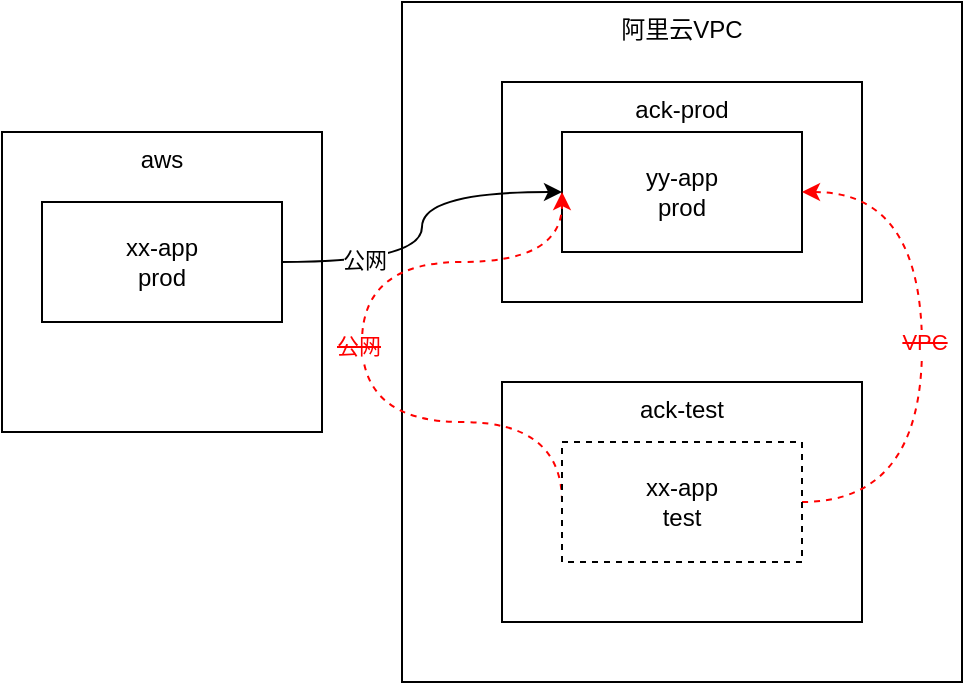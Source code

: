 <mxfile version="20.3.2" type="github">
  <diagram id="2ftBjiH8lEcCfbuBBb2n" name="第 1 页">
    <mxGraphModel dx="618" dy="397" grid="1" gridSize="10" guides="1" tooltips="1" connect="1" arrows="1" fold="1" page="1" pageScale="1" pageWidth="827" pageHeight="1169" math="0" shadow="0">
      <root>
        <mxCell id="0" />
        <mxCell id="1" parent="0" />
        <mxCell id="6paZGjhw5KKwfcysO-gR-1" value="aws" style="rounded=0;whiteSpace=wrap;html=1;verticalAlign=top;" vertex="1" parent="1">
          <mxGeometry x="180" y="255" width="160" height="150" as="geometry" />
        </mxCell>
        <mxCell id="6paZGjhw5KKwfcysO-gR-2" value="阿里云VPC" style="rounded=0;whiteSpace=wrap;html=1;align=center;verticalAlign=top;" vertex="1" parent="1">
          <mxGeometry x="380" y="190" width="280" height="340" as="geometry" />
        </mxCell>
        <mxCell id="6paZGjhw5KKwfcysO-gR-3" value="xx-app&lt;br&gt;prod" style="rounded=0;whiteSpace=wrap;html=1;" vertex="1" parent="1">
          <mxGeometry x="200" y="290" width="120" height="60" as="geometry" />
        </mxCell>
        <mxCell id="6paZGjhw5KKwfcysO-gR-6" value="ack-prod" style="rounded=0;whiteSpace=wrap;html=1;verticalAlign=top;" vertex="1" parent="1">
          <mxGeometry x="430" y="230" width="180" height="110" as="geometry" />
        </mxCell>
        <mxCell id="6paZGjhw5KKwfcysO-gR-4" value="yy-app&lt;br&gt;prod" style="rounded=0;whiteSpace=wrap;html=1;" vertex="1" parent="1">
          <mxGeometry x="460" y="255" width="120" height="60" as="geometry" />
        </mxCell>
        <mxCell id="6paZGjhw5KKwfcysO-gR-5" style="edgeStyle=orthogonalEdgeStyle;rounded=0;orthogonalLoop=1;jettySize=auto;html=1;entryX=0;entryY=0.5;entryDx=0;entryDy=0;curved=1;" edge="1" parent="1" source="6paZGjhw5KKwfcysO-gR-3" target="6paZGjhw5KKwfcysO-gR-4">
          <mxGeometry relative="1" as="geometry" />
        </mxCell>
        <mxCell id="6paZGjhw5KKwfcysO-gR-11" value="公网" style="edgeLabel;html=1;align=center;verticalAlign=middle;resizable=0;points=[];fontColor=#000000;" vertex="1" connectable="0" parent="6paZGjhw5KKwfcysO-gR-5">
          <mxGeometry x="-0.534" y="1" relative="1" as="geometry">
            <mxPoint as="offset" />
          </mxGeometry>
        </mxCell>
        <mxCell id="6paZGjhw5KKwfcysO-gR-7" value="ack-test" style="rounded=0;whiteSpace=wrap;html=1;verticalAlign=top;" vertex="1" parent="1">
          <mxGeometry x="430" y="380" width="180" height="120" as="geometry" />
        </mxCell>
        <mxCell id="6paZGjhw5KKwfcysO-gR-9" style="edgeStyle=orthogonalEdgeStyle;curved=1;rounded=0;orthogonalLoop=1;jettySize=auto;html=1;entryX=0;entryY=0.5;entryDx=0;entryDy=0;exitX=0;exitY=0.5;exitDx=0;exitDy=0;dashed=1;strokeColor=#FF0000;" edge="1" parent="1" source="6paZGjhw5KKwfcysO-gR-8" target="6paZGjhw5KKwfcysO-gR-4">
          <mxGeometry relative="1" as="geometry">
            <Array as="points">
              <mxPoint x="360" y="400" />
              <mxPoint x="360" y="320" />
              <mxPoint x="460" y="320" />
            </Array>
          </mxGeometry>
        </mxCell>
        <mxCell id="6paZGjhw5KKwfcysO-gR-13" value="&lt;strike&gt;公网&lt;/strike&gt;" style="edgeLabel;html=1;align=center;verticalAlign=middle;resizable=0;points=[];fontColor=#FF0000;" vertex="1" connectable="0" parent="6paZGjhw5KKwfcysO-gR-9">
          <mxGeometry x="0.007" y="2" relative="1" as="geometry">
            <mxPoint as="offset" />
          </mxGeometry>
        </mxCell>
        <mxCell id="6paZGjhw5KKwfcysO-gR-12" style="edgeStyle=orthogonalEdgeStyle;curved=1;rounded=0;orthogonalLoop=1;jettySize=auto;html=1;entryX=1;entryY=0.5;entryDx=0;entryDy=0;dashed=1;strokeColor=#FF0000;fontColor=#000000;exitX=1;exitY=0.5;exitDx=0;exitDy=0;" edge="1" parent="1" source="6paZGjhw5KKwfcysO-gR-8" target="6paZGjhw5KKwfcysO-gR-4">
          <mxGeometry relative="1" as="geometry">
            <Array as="points">
              <mxPoint x="640" y="440" />
              <mxPoint x="640" y="285" />
            </Array>
          </mxGeometry>
        </mxCell>
        <mxCell id="6paZGjhw5KKwfcysO-gR-14" value="&lt;strike&gt;VPC&lt;/strike&gt;" style="edgeLabel;html=1;align=center;verticalAlign=middle;resizable=0;points=[];fontColor=#FF0000;" vertex="1" connectable="0" parent="6paZGjhw5KKwfcysO-gR-12">
          <mxGeometry x="0.022" y="-1" relative="1" as="geometry">
            <mxPoint as="offset" />
          </mxGeometry>
        </mxCell>
        <mxCell id="6paZGjhw5KKwfcysO-gR-8" value="xx-app&lt;br&gt;test" style="rounded=0;whiteSpace=wrap;html=1;dashed=1;" vertex="1" parent="1">
          <mxGeometry x="460" y="410" width="120" height="60" as="geometry" />
        </mxCell>
      </root>
    </mxGraphModel>
  </diagram>
</mxfile>
